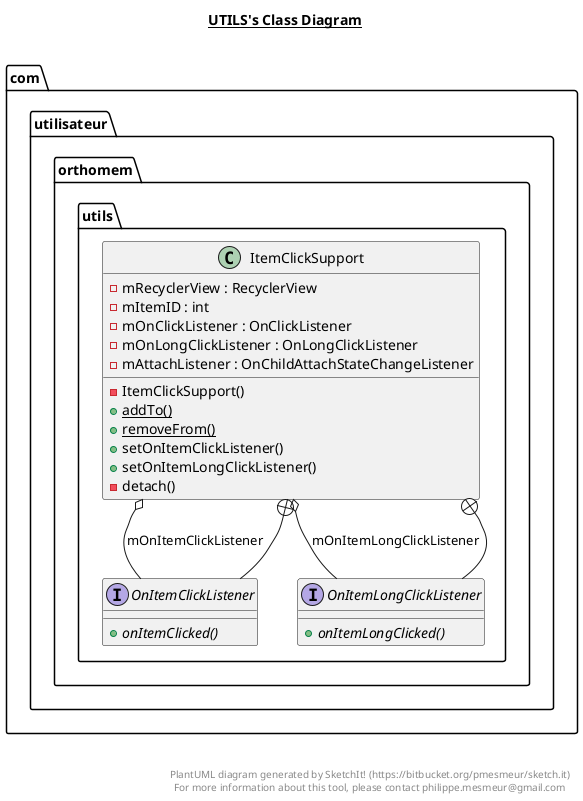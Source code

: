 @startuml

title __UTILS's Class Diagram__\n

  package com.utilisateur.orthomem {
    package com.utilisateur.orthomem.utils {
      class ItemClickSupport {
          - mRecyclerView : RecyclerView
          - mItemID : int
          - mOnClickListener : OnClickListener
          - mOnLongClickListener : OnLongClickListener
          - mAttachListener : OnChildAttachStateChangeListener
          - ItemClickSupport()
          {static} + addTo()
          {static} + removeFrom()
          + setOnItemClickListener()
          + setOnItemLongClickListener()
          - detach()
      }
    }
  }
  

  package com.utilisateur.orthomem {
    package com.utilisateur.orthomem.utils {
      interface OnItemClickListener {
          {abstract} + onItemClicked()
      }
    }
  }
  

  package com.utilisateur.orthomem {
    package com.utilisateur.orthomem.utils {
      interface OnItemLongClickListener {
          {abstract} + onItemLongClicked()
      }
    }
  }
  

  ItemClickSupport o-- OnItemClickListener : mOnItemClickListener
  ItemClickSupport o-- OnItemLongClickListener : mOnItemLongClickListener
  ItemClickSupport +-down- OnItemClickListener
  ItemClickSupport +-down- OnItemLongClickListener


right footer


PlantUML diagram generated by SketchIt! (https://bitbucket.org/pmesmeur/sketch.it)
For more information about this tool, please contact philippe.mesmeur@gmail.com
endfooter

@enduml
